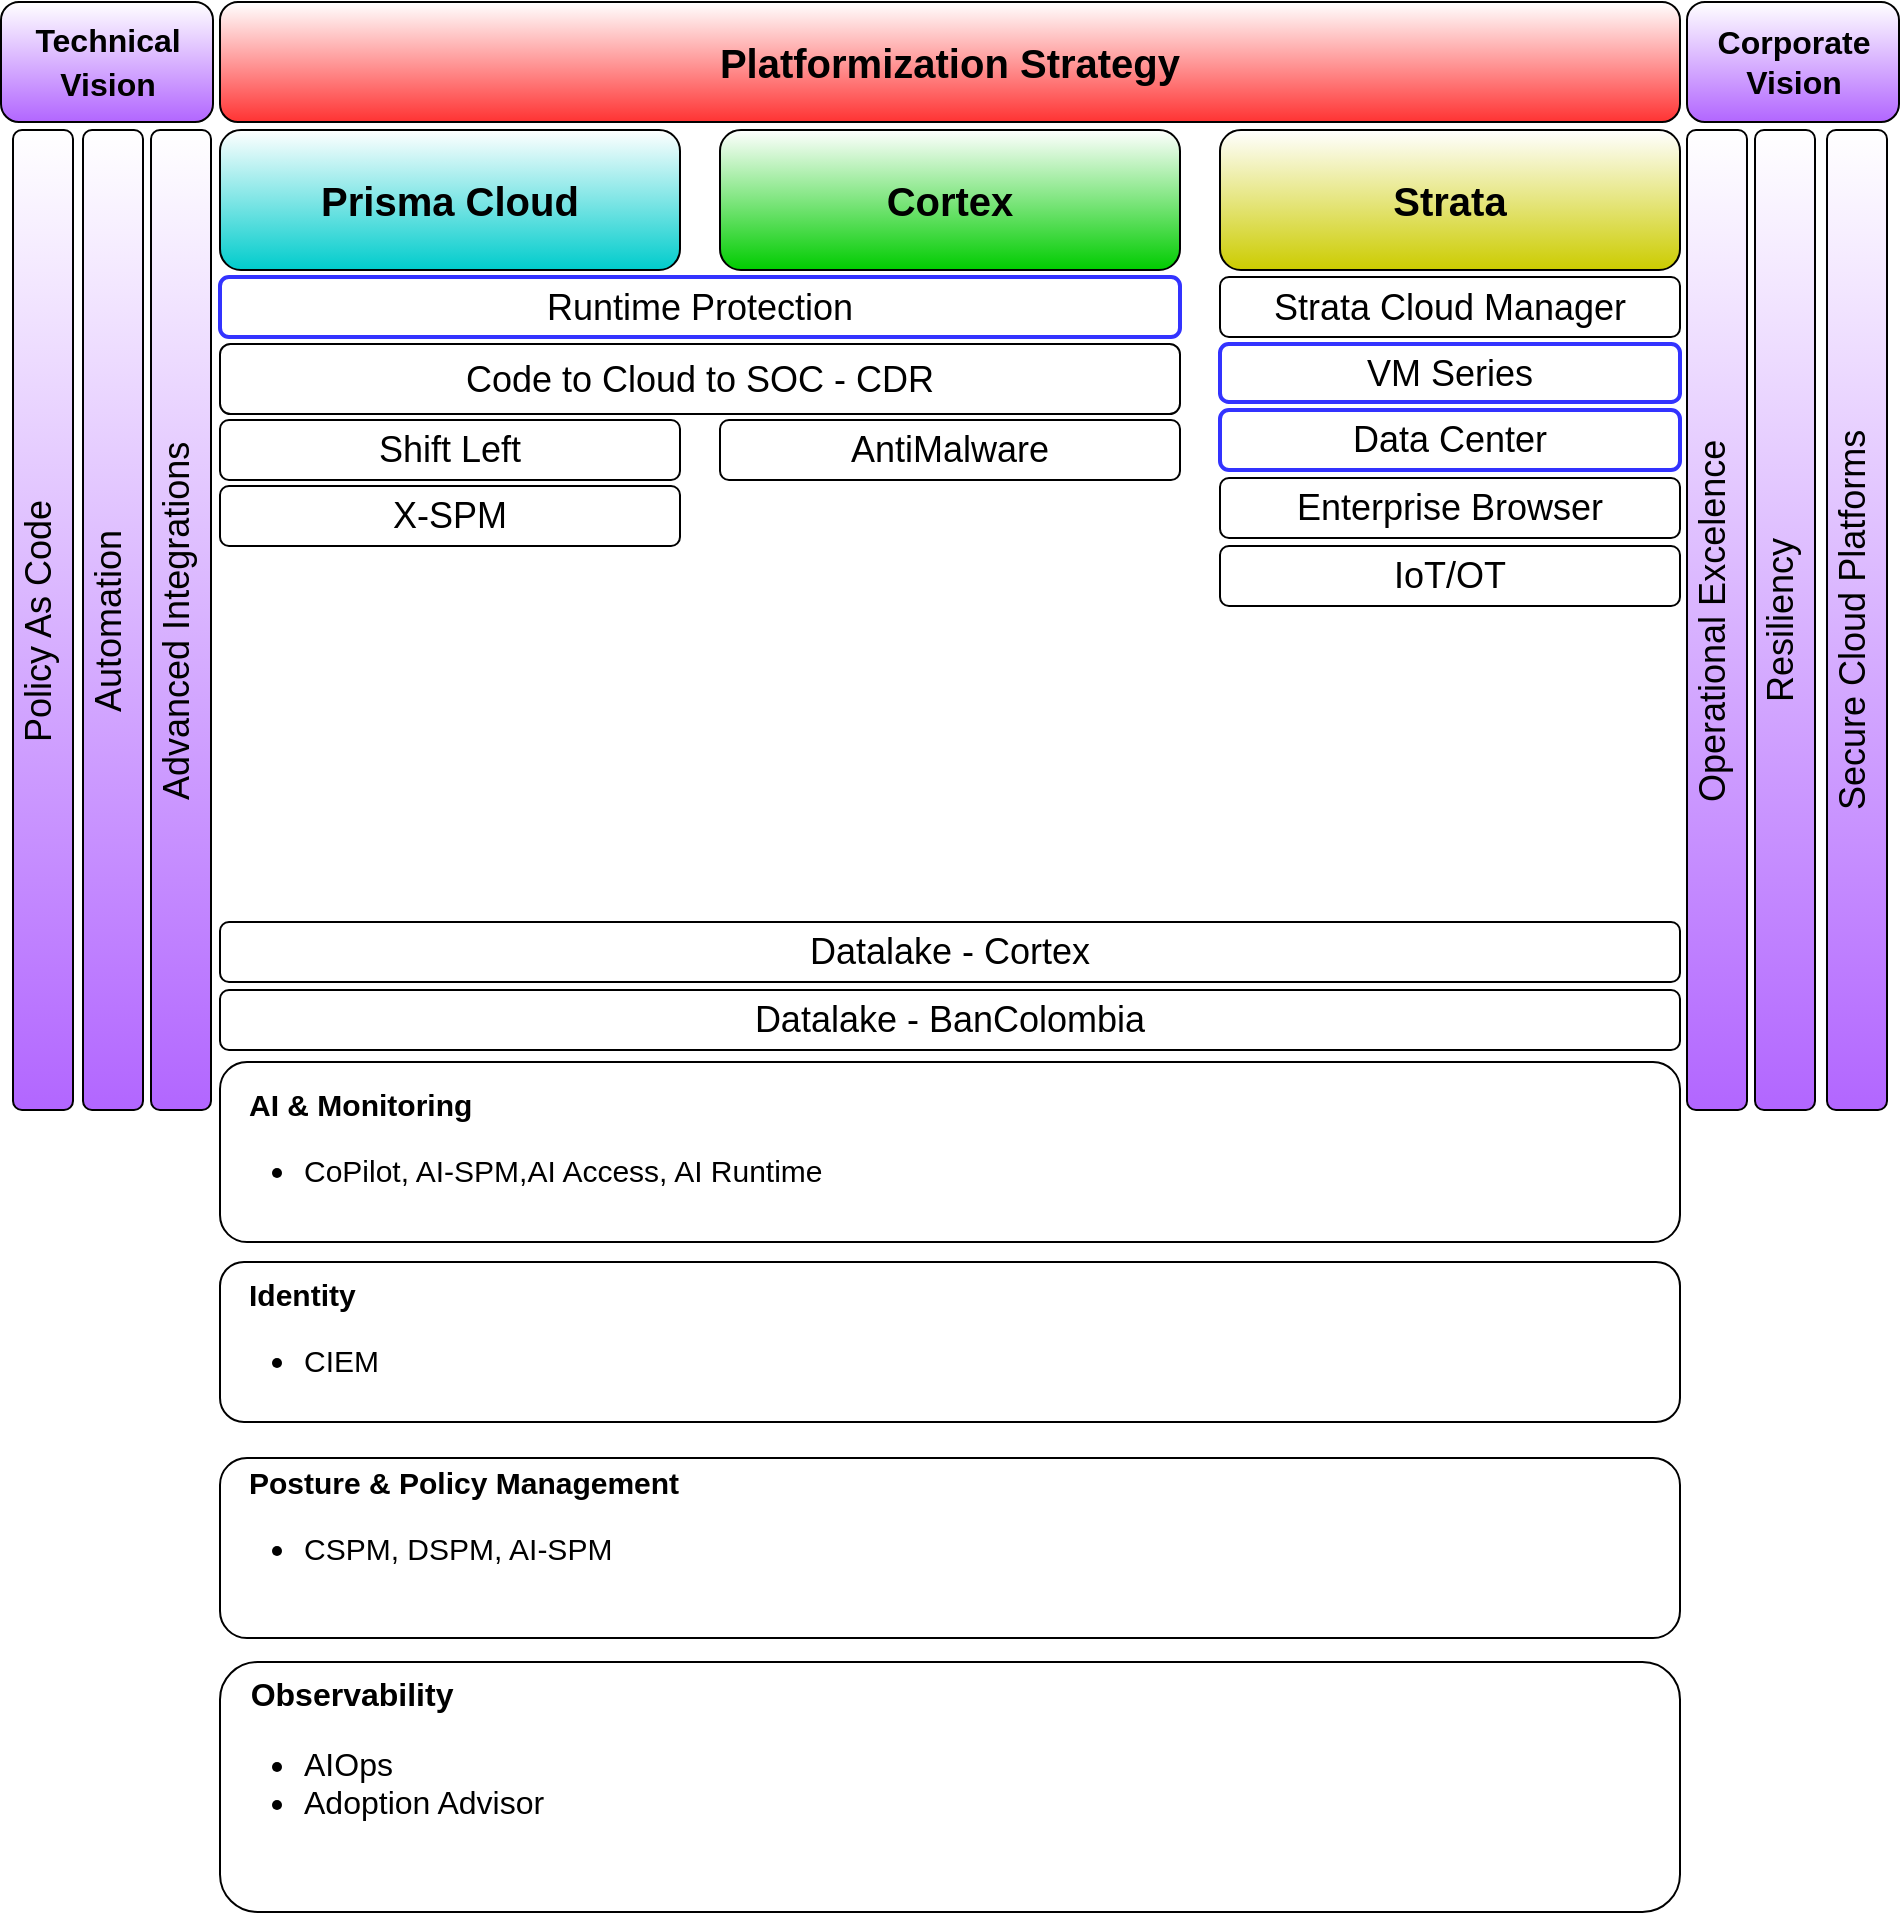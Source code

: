 <mxfile version="25.0.3">
  <diagram name="Page-1" id="MRtzzXNwsHmBVyryb6eQ">
    <mxGraphModel dx="2326" dy="1000" grid="1" gridSize="10" guides="1" tooltips="1" connect="1" arrows="1" fold="1" page="1" pageScale="1" pageWidth="850" pageHeight="1100" math="0" shadow="0">
      <root>
        <mxCell id="0" />
        <mxCell id="1" parent="0" />
        <mxCell id="jgMRVaHnvhg0y0FyFOAp-1" value="&lt;font style=&quot;font-size: 20px;&quot;&gt;Platformization Strategy&lt;/font&gt;" style="rounded=1;whiteSpace=wrap;html=1;gradientColor=#FF3333;fontStyle=1" vertex="1" parent="1">
          <mxGeometry x="70" y="50" width="730" height="60" as="geometry" />
        </mxCell>
        <mxCell id="jgMRVaHnvhg0y0FyFOAp-2" value="Prisma Cloud" style="rounded=1;whiteSpace=wrap;html=1;fontSize=20;gradientColor=#00CCCC;fontStyle=1" vertex="1" parent="1">
          <mxGeometry x="70" y="114" width="230" height="70" as="geometry" />
        </mxCell>
        <mxCell id="jgMRVaHnvhg0y0FyFOAp-3" value="Cortex" style="rounded=1;whiteSpace=wrap;html=1;fontSize=20;gradientColor=#00CC00;fontStyle=1" vertex="1" parent="1">
          <mxGeometry x="320" y="114" width="230" height="70" as="geometry" />
        </mxCell>
        <mxCell id="jgMRVaHnvhg0y0FyFOAp-4" value="Strata" style="rounded=1;whiteSpace=wrap;html=1;fontSize=20;gradientColor=#CCCC00;fontStyle=1" vertex="1" parent="1">
          <mxGeometry x="570" y="114" width="230" height="70" as="geometry" />
        </mxCell>
        <mxCell id="jgMRVaHnvhg0y0FyFOAp-5" value="&lt;b&gt;&amp;nbsp; &amp;nbsp;AI &amp;amp; Monitoring&lt;/b&gt;&lt;div&gt;&lt;ul&gt;&lt;li&gt;CoPilot, AI-SPM,AI Access, AI Runtime&lt;/li&gt;&lt;/ul&gt;&lt;/div&gt;" style="rounded=1;whiteSpace=wrap;html=1;fontSize=15;align=left;" vertex="1" parent="1">
          <mxGeometry x="70" y="580" width="730" height="90" as="geometry" />
        </mxCell>
        <mxCell id="jgMRVaHnvhg0y0FyFOAp-6" value="&lt;b&gt;&amp;nbsp; &amp;nbsp;Identity&lt;/b&gt;&lt;div&gt;&lt;ul&gt;&lt;li&gt;CIEM&lt;/li&gt;&lt;/ul&gt;&lt;/div&gt;" style="rounded=1;whiteSpace=wrap;html=1;fontSize=15;align=left;" vertex="1" parent="1">
          <mxGeometry x="70" y="680" width="730" height="80" as="geometry" />
        </mxCell>
        <mxCell id="jgMRVaHnvhg0y0FyFOAp-7" value="&lt;b&gt;&amp;nbsp; &amp;nbsp;Posture &amp;amp; Policy Management&lt;/b&gt;&lt;div&gt;&lt;ul&gt;&lt;li&gt;CSPM, DSPM, AI-SPM&lt;/li&gt;&lt;/ul&gt;&lt;div&gt;&lt;b&gt;&lt;br&gt;&lt;/b&gt;&lt;/div&gt;&lt;/div&gt;" style="rounded=1;whiteSpace=wrap;html=1;fontSize=15;align=left;" vertex="1" parent="1">
          <mxGeometry x="70" y="778" width="730" height="90" as="geometry" />
        </mxCell>
        <mxCell id="jgMRVaHnvhg0y0FyFOAp-8" value="&lt;b&gt;&amp;nbsp; &amp;nbsp;Observability&lt;/b&gt;&lt;div&gt;&lt;ul&gt;&lt;li&gt;AIOps&lt;/li&gt;&lt;li&gt;Adoption Advisor&lt;/li&gt;&lt;/ul&gt;&lt;/div&gt;&lt;div&gt;&lt;br&gt;&lt;/div&gt;" style="rounded=1;whiteSpace=wrap;html=1;fontSize=16;align=left;verticalAlign=top;" vertex="1" parent="1">
          <mxGeometry x="70" y="880" width="730" height="125" as="geometry" />
        </mxCell>
        <mxCell id="jgMRVaHnvhg0y0FyFOAp-9" value="Operational Excelence" style="rounded=1;whiteSpace=wrap;html=1;rotation=-180;flipV=1;flipH=1;textDirection=vertical-lr;fontSize=18;gradientColor=#B266FF;" vertex="1" parent="1">
          <mxGeometry x="803.5" y="114" width="30" height="490" as="geometry" />
        </mxCell>
        <mxCell id="jgMRVaHnvhg0y0FyFOAp-10" value="Advanced Integrations" style="rounded=1;whiteSpace=wrap;html=1;rotation=-180;flipV=1;flipH=1;textDirection=vertical-lr;fontSize=18;gradientColor=#B266FF;" vertex="1" parent="1">
          <mxGeometry x="35.5" y="114" width="30" height="490" as="geometry" />
        </mxCell>
        <mxCell id="jgMRVaHnvhg0y0FyFOAp-11" value="Resiliency" style="rounded=1;whiteSpace=wrap;html=1;rotation=-180;flipV=1;flipH=1;textDirection=vertical-lr;fontSize=18;gradientColor=#B266FF;" vertex="1" parent="1">
          <mxGeometry x="837.5" y="114" width="30" height="490" as="geometry" />
        </mxCell>
        <mxCell id="jgMRVaHnvhg0y0FyFOAp-12" value="VM Series" style="rounded=1;whiteSpace=wrap;html=1;fontSize=18;strokeColor=#3333FF;strokeWidth=2;" vertex="1" parent="1">
          <mxGeometry x="570" y="221" width="230" height="29" as="geometry" />
        </mxCell>
        <mxCell id="jgMRVaHnvhg0y0FyFOAp-13" value="Strata Cloud Manager" style="rounded=1;whiteSpace=wrap;html=1;fontSize=18;" vertex="1" parent="1">
          <mxGeometry x="570" y="187.5" width="230" height="30" as="geometry" />
        </mxCell>
        <mxCell id="jgMRVaHnvhg0y0FyFOAp-14" value="Code to Cloud to SOC - CDR" style="rounded=1;whiteSpace=wrap;html=1;fontSize=18;" vertex="1" parent="1">
          <mxGeometry x="70" y="221" width="480" height="35" as="geometry" />
        </mxCell>
        <mxCell id="jgMRVaHnvhg0y0FyFOAp-15" value="Policy As Code" style="rounded=1;whiteSpace=wrap;html=1;rotation=-180;flipV=1;flipH=1;textDirection=vertical-lr;fontSize=18;gradientColor=#B266FF;" vertex="1" parent="1">
          <mxGeometry x="-33.5" y="114" width="30" height="490" as="geometry" />
        </mxCell>
        <mxCell id="jgMRVaHnvhg0y0FyFOAp-16" value="Automation" style="rounded=1;whiteSpace=wrap;html=1;rotation=-180;flipV=1;flipH=1;textDirection=vertical-lr;fontSize=18;gradientColor=#B266FF;" vertex="1" parent="1">
          <mxGeometry x="1.5" y="114" width="30" height="490" as="geometry" />
        </mxCell>
        <mxCell id="jgMRVaHnvhg0y0FyFOAp-17" value="Data Center" style="rounded=1;whiteSpace=wrap;html=1;fontSize=18;strokeWidth=2;strokeColor=#3333FF;" vertex="1" parent="1">
          <mxGeometry x="570" y="254" width="230" height="30" as="geometry" />
        </mxCell>
        <mxCell id="jgMRVaHnvhg0y0FyFOAp-18" value="Enterprise Browser" style="rounded=1;whiteSpace=wrap;html=1;fontSize=18;" vertex="1" parent="1">
          <mxGeometry x="570" y="288" width="230" height="30" as="geometry" />
        </mxCell>
        <mxCell id="jgMRVaHnvhg0y0FyFOAp-19" value="Runtime Protection" style="rounded=1;whiteSpace=wrap;html=1;fontSize=18;strokeWidth=2;strokeColor=#3333FF;" vertex="1" parent="1">
          <mxGeometry x="70" y="187.5" width="480" height="30" as="geometry" />
        </mxCell>
        <mxCell id="jgMRVaHnvhg0y0FyFOAp-20" value="Shift Left" style="rounded=1;whiteSpace=wrap;html=1;fontSize=18;" vertex="1" parent="1">
          <mxGeometry x="70" y="259" width="230" height="30" as="geometry" />
        </mxCell>
        <mxCell id="jgMRVaHnvhg0y0FyFOAp-21" value="X-SPM" style="rounded=1;whiteSpace=wrap;html=1;fontSize=18;" vertex="1" parent="1">
          <mxGeometry x="70" y="292" width="230" height="30" as="geometry" />
        </mxCell>
        <mxCell id="jgMRVaHnvhg0y0FyFOAp-22" value="Datalake - Cortex" style="rounded=1;whiteSpace=wrap;html=1;fontSize=18;strokeWidth=1;strokeColor=#000000;" vertex="1" parent="1">
          <mxGeometry x="70" y="510" width="730" height="30" as="geometry" />
        </mxCell>
        <mxCell id="jgMRVaHnvhg0y0FyFOAp-23" value="IoT/OT" style="rounded=1;whiteSpace=wrap;html=1;fontSize=18;strokeWidth=1;strokeColor=#000000;" vertex="1" parent="1">
          <mxGeometry x="570" y="322" width="230" height="30" as="geometry" />
        </mxCell>
        <mxCell id="jgMRVaHnvhg0y0FyFOAp-24" value="Datalake - BanColombia" style="rounded=1;whiteSpace=wrap;html=1;fontSize=18;strokeWidth=1;strokeColor=#000000;" vertex="1" parent="1">
          <mxGeometry x="70" y="544" width="730" height="30" as="geometry" />
        </mxCell>
        <mxCell id="jgMRVaHnvhg0y0FyFOAp-25" value="Secure Cloud Platforms" style="rounded=1;whiteSpace=wrap;html=1;rotation=-180;flipV=1;flipH=1;textDirection=vertical-lr;fontSize=18;gradientColor=#B266FF;" vertex="1" parent="1">
          <mxGeometry x="873.5" y="114" width="30" height="490" as="geometry" />
        </mxCell>
        <mxCell id="jgMRVaHnvhg0y0FyFOAp-26" value="&lt;font&gt;&lt;b&gt;Corporate Vision&lt;/b&gt;&lt;/font&gt;" style="rounded=1;whiteSpace=wrap;html=1;fontSize=16;gradientColor=#B266FF;" vertex="1" parent="1">
          <mxGeometry x="803.5" y="50" width="106" height="60" as="geometry" />
        </mxCell>
        <mxCell id="jgMRVaHnvhg0y0FyFOAp-27" value="&lt;font style=&quot;font-size: 16px;&quot;&gt;&lt;b style=&quot;&quot;&gt;Technical Vision&lt;/b&gt;&lt;/font&gt;" style="rounded=1;whiteSpace=wrap;html=1;fontSize=18;gradientColor=#B266FF;" vertex="1" parent="1">
          <mxGeometry x="-39.5" y="50" width="106" height="60" as="geometry" />
        </mxCell>
        <mxCell id="jgMRVaHnvhg0y0FyFOAp-28" value="AntiMalware" style="rounded=1;whiteSpace=wrap;html=1;fontSize=18;" vertex="1" parent="1">
          <mxGeometry x="320" y="259" width="230" height="30" as="geometry" />
        </mxCell>
      </root>
    </mxGraphModel>
  </diagram>
</mxfile>
